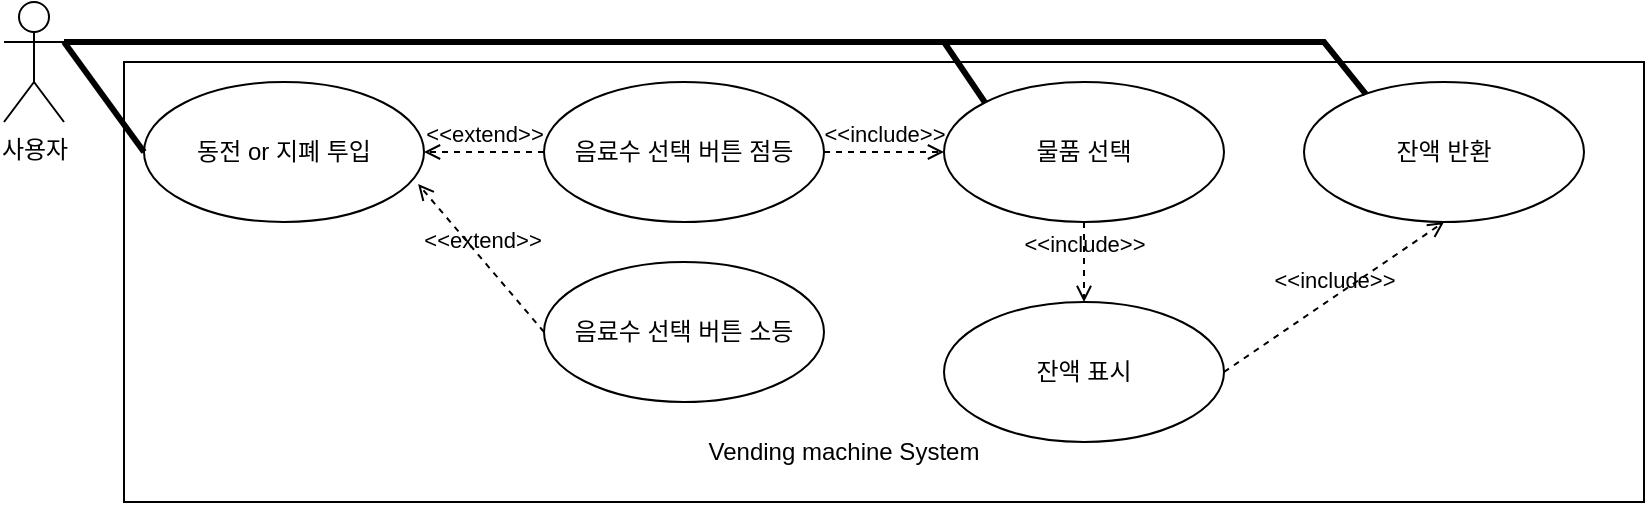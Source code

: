 <mxfile version="24.4.0" type="github">
  <diagram name="페이지-1" id="X6UTNzQcUuLUOdL8iRra">
    <mxGraphModel dx="1434" dy="738" grid="1" gridSize="10" guides="1" tooltips="1" connect="1" arrows="1" fold="1" page="1" pageScale="1" pageWidth="827" pageHeight="1169" math="0" shadow="0">
      <root>
        <mxCell id="0" />
        <mxCell id="1" parent="0" />
        <mxCell id="OuuMNmHG33BKK9PIH2jD-34" value="" style="rounded=0;whiteSpace=wrap;html=1;" vertex="1" parent="1">
          <mxGeometry x="70" y="70" width="760" height="220" as="geometry" />
        </mxCell>
        <mxCell id="OuuMNmHG33BKK9PIH2jD-7" value="사용자" style="shape=umlActor;verticalLabelPosition=bottom;verticalAlign=top;html=1;" vertex="1" parent="1">
          <mxGeometry x="10" y="40" width="30" height="60" as="geometry" />
        </mxCell>
        <mxCell id="OuuMNmHG33BKK9PIH2jD-23" value="동전 or 지폐 투입" style="ellipse;whiteSpace=wrap;html=1;" vertex="1" parent="1">
          <mxGeometry x="80" y="80" width="140" height="70" as="geometry" />
        </mxCell>
        <mxCell id="OuuMNmHG33BKK9PIH2jD-26" value="음료수 선택 버튼 점등" style="ellipse;whiteSpace=wrap;html=1;" vertex="1" parent="1">
          <mxGeometry x="280" y="80" width="140" height="70" as="geometry" />
        </mxCell>
        <mxCell id="OuuMNmHG33BKK9PIH2jD-31" value="잔액 표시" style="ellipse;whiteSpace=wrap;html=1;" vertex="1" parent="1">
          <mxGeometry x="480" y="190" width="140" height="70" as="geometry" />
        </mxCell>
        <mxCell id="OuuMNmHG33BKK9PIH2jD-39" value="물품 선택" style="ellipse;whiteSpace=wrap;html=1;" vertex="1" parent="1">
          <mxGeometry x="480" y="80" width="140" height="70" as="geometry" />
        </mxCell>
        <mxCell id="OuuMNmHG33BKK9PIH2jD-32" value="잔액 반환" style="ellipse;whiteSpace=wrap;html=1;" vertex="1" parent="1">
          <mxGeometry x="660" y="80" width="140" height="70" as="geometry" />
        </mxCell>
        <mxCell id="OuuMNmHG33BKK9PIH2jD-27" value="음료수 선택 버튼 소등" style="ellipse;whiteSpace=wrap;html=1;" vertex="1" parent="1">
          <mxGeometry x="280" y="170" width="140" height="70" as="geometry" />
        </mxCell>
        <mxCell id="OuuMNmHG33BKK9PIH2jD-24" value="" style="endArrow=none;startArrow=none;endFill=0;startFill=0;endSize=8;html=1;verticalAlign=bottom;labelBackgroundColor=none;strokeWidth=3;rounded=0;entryX=0;entryY=0.5;entryDx=0;entryDy=0;exitX=1;exitY=0.333;exitDx=0;exitDy=0;exitPerimeter=0;" edge="1" parent="1" source="OuuMNmHG33BKK9PIH2jD-7" target="OuuMNmHG33BKK9PIH2jD-23">
          <mxGeometry width="160" relative="1" as="geometry">
            <mxPoint x="80" y="70" as="sourcePoint" />
            <mxPoint x="180" y="250" as="targetPoint" />
          </mxGeometry>
        </mxCell>
        <mxCell id="OuuMNmHG33BKK9PIH2jD-43" value="" style="endArrow=none;startArrow=none;endFill=0;startFill=0;endSize=8;html=1;verticalAlign=bottom;labelBackgroundColor=none;strokeWidth=3;rounded=0;exitX=1;exitY=0.333;exitDx=0;exitDy=0;exitPerimeter=0;entryX=0.221;entryY=0.086;entryDx=0;entryDy=0;entryPerimeter=0;" edge="1" parent="1" source="OuuMNmHG33BKK9PIH2jD-7" target="OuuMNmHG33BKK9PIH2jD-32">
          <mxGeometry width="160" relative="1" as="geometry">
            <mxPoint x="50" y="70" as="sourcePoint" />
            <mxPoint x="980" y="60" as="targetPoint" />
            <Array as="points">
              <mxPoint x="670" y="60" />
            </Array>
          </mxGeometry>
        </mxCell>
        <mxCell id="OuuMNmHG33BKK9PIH2jD-41" value="" style="endArrow=none;startArrow=none;endFill=0;startFill=0;endSize=8;html=1;verticalAlign=bottom;labelBackgroundColor=none;strokeWidth=3;rounded=0;entryX=0;entryY=0;entryDx=0;entryDy=0;exitX=1;exitY=0.333;exitDx=0;exitDy=0;exitPerimeter=0;" edge="1" parent="1" source="OuuMNmHG33BKK9PIH2jD-7" target="OuuMNmHG33BKK9PIH2jD-39">
          <mxGeometry width="160" relative="1" as="geometry">
            <mxPoint x="110" y="60" as="sourcePoint" />
            <mxPoint x="90" y="155" as="targetPoint" />
            <Array as="points">
              <mxPoint x="480" y="60" />
            </Array>
          </mxGeometry>
        </mxCell>
        <mxCell id="OuuMNmHG33BKK9PIH2jD-29" value="&amp;lt;&amp;lt;extend&amp;gt;&amp;gt;" style="html=1;verticalAlign=bottom;labelBackgroundColor=none;endArrow=open;endFill=0;dashed=1;rounded=0;exitX=0;exitY=0.5;exitDx=0;exitDy=0;entryX=1;entryY=0.5;entryDx=0;entryDy=0;" edge="1" parent="1" source="OuuMNmHG33BKK9PIH2jD-26" target="OuuMNmHG33BKK9PIH2jD-23">
          <mxGeometry width="160" relative="1" as="geometry">
            <mxPoint x="130" y="220" as="sourcePoint" />
            <mxPoint x="290" y="220" as="targetPoint" />
          </mxGeometry>
        </mxCell>
        <mxCell id="OuuMNmHG33BKK9PIH2jD-30" value="&amp;lt;&amp;lt;extend&amp;gt;&amp;gt;" style="html=1;verticalAlign=bottom;labelBackgroundColor=none;endArrow=open;endFill=0;dashed=1;rounded=0;entryX=0.979;entryY=0.729;entryDx=0;entryDy=0;exitX=0;exitY=0.5;exitDx=0;exitDy=0;entryPerimeter=0;" edge="1" parent="1" source="OuuMNmHG33BKK9PIH2jD-27" target="OuuMNmHG33BKK9PIH2jD-23">
          <mxGeometry width="160" relative="1" as="geometry">
            <mxPoint x="284" y="280" as="sourcePoint" />
            <mxPoint x="210" y="210" as="targetPoint" />
          </mxGeometry>
        </mxCell>
        <mxCell id="OuuMNmHG33BKK9PIH2jD-35" value="Vending machine System" style="text;html=1;align=center;verticalAlign=middle;whiteSpace=wrap;rounded=0;" vertex="1" parent="1">
          <mxGeometry x="350" y="250" width="160" height="30" as="geometry" />
        </mxCell>
        <mxCell id="OuuMNmHG33BKK9PIH2jD-37" value="&amp;lt;&amp;lt;include&amp;gt;&amp;gt;" style="html=1;verticalAlign=bottom;labelBackgroundColor=none;endArrow=open;endFill=0;dashed=1;rounded=0;exitX=1;exitY=0.5;exitDx=0;exitDy=0;entryX=0;entryY=0.5;entryDx=0;entryDy=0;" edge="1" parent="1" source="OuuMNmHG33BKK9PIH2jD-26" target="OuuMNmHG33BKK9PIH2jD-39">
          <mxGeometry width="160" relative="1" as="geometry">
            <mxPoint x="420" y="150" as="sourcePoint" />
            <mxPoint x="460" y="150" as="targetPoint" />
          </mxGeometry>
        </mxCell>
        <mxCell id="OuuMNmHG33BKK9PIH2jD-38" value="&amp;lt;&amp;lt;include&amp;gt;&amp;gt;" style="html=1;verticalAlign=bottom;labelBackgroundColor=none;endArrow=open;endFill=0;dashed=1;rounded=0;exitX=0.5;exitY=1;exitDx=0;exitDy=0;entryX=0.5;entryY=0;entryDx=0;entryDy=0;" edge="1" parent="1" source="OuuMNmHG33BKK9PIH2jD-39" target="OuuMNmHG33BKK9PIH2jD-31">
          <mxGeometry width="160" relative="1" as="geometry">
            <mxPoint x="430" y="330" as="sourcePoint" />
            <mxPoint x="590" y="330" as="targetPoint" />
          </mxGeometry>
        </mxCell>
        <mxCell id="OuuMNmHG33BKK9PIH2jD-42" value="&amp;lt;&amp;lt;include&amp;gt;&amp;gt;" style="html=1;verticalAlign=bottom;labelBackgroundColor=none;endArrow=open;endFill=0;dashed=1;rounded=0;exitX=1;exitY=0.5;exitDx=0;exitDy=0;entryX=0.5;entryY=1;entryDx=0;entryDy=0;" edge="1" parent="1" source="OuuMNmHG33BKK9PIH2jD-31" target="OuuMNmHG33BKK9PIH2jD-32">
          <mxGeometry width="160" relative="1" as="geometry">
            <mxPoint x="560" y="160" as="sourcePoint" />
            <mxPoint x="560" y="200" as="targetPoint" />
          </mxGeometry>
        </mxCell>
      </root>
    </mxGraphModel>
  </diagram>
</mxfile>

